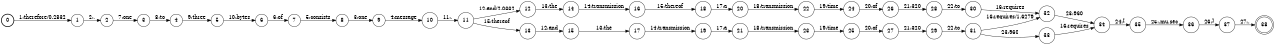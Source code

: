 digraph FST {
rankdir = LR;
size = "8.5,11";
label = "";
center = 1;
orientation = Portrait;
ranksep = "0.4";
nodesep = "0.25";
0 [label = "0", shape = circle, style = bold, fontsize = 14]
	0 -> 1 [label = "1:therefore/0.2832", fontsize = 14];
1 [label = "1", shape = circle, style = solid, fontsize = 14]
	1 -> 2 [label = "2:,", fontsize = 14];
2 [label = "2", shape = circle, style = solid, fontsize = 14]
	2 -> 3 [label = "7:one", fontsize = 14];
3 [label = "3", shape = circle, style = solid, fontsize = 14]
	3 -> 4 [label = "8:to", fontsize = 14];
4 [label = "4", shape = circle, style = solid, fontsize = 14]
	4 -> 5 [label = "9:three", fontsize = 14];
5 [label = "5", shape = circle, style = solid, fontsize = 14]
	5 -> 6 [label = "10:bytes", fontsize = 14];
6 [label = "6", shape = circle, style = solid, fontsize = 14]
	6 -> 7 [label = "6:of", fontsize = 14];
7 [label = "7", shape = circle, style = solid, fontsize = 14]
	7 -> 8 [label = "5:consists", fontsize = 14];
8 [label = "8", shape = circle, style = solid, fontsize = 14]
	8 -> 9 [label = "3:one", fontsize = 14];
9 [label = "9", shape = circle, style = solid, fontsize = 14]
	9 -> 10 [label = "4:message", fontsize = 14];
10 [label = "10", shape = circle, style = solid, fontsize = 14]
	10 -> 11 [label = "11:,", fontsize = 14];
11 [label = "11", shape = circle, style = solid, fontsize = 14]
	11 -> 12 [label = "12:and/2.0332", fontsize = 14];
	11 -> 13 [label = "15:thereof", fontsize = 14];
12 [label = "12", shape = circle, style = solid, fontsize = 14]
	12 -> 14 [label = "13:the", fontsize = 14];
13 [label = "13", shape = circle, style = solid, fontsize = 14]
	13 -> 15 [label = "12:and", fontsize = 14];
14 [label = "14", shape = circle, style = solid, fontsize = 14]
	14 -> 16 [label = "14:transmission", fontsize = 14];
15 [label = "15", shape = circle, style = solid, fontsize = 14]
	15 -> 17 [label = "13:the", fontsize = 14];
16 [label = "16", shape = circle, style = solid, fontsize = 14]
	16 -> 18 [label = "15:thereof", fontsize = 14];
17 [label = "17", shape = circle, style = solid, fontsize = 14]
	17 -> 19 [label = "14:transmission", fontsize = 14];
18 [label = "18", shape = circle, style = solid, fontsize = 14]
	18 -> 20 [label = "17:a", fontsize = 14];
19 [label = "19", shape = circle, style = solid, fontsize = 14]
	19 -> 21 [label = "17:a", fontsize = 14];
20 [label = "20", shape = circle, style = solid, fontsize = 14]
	20 -> 22 [label = "18:transmission", fontsize = 14];
21 [label = "21", shape = circle, style = solid, fontsize = 14]
	21 -> 23 [label = "18:transmission", fontsize = 14];
22 [label = "22", shape = circle, style = solid, fontsize = 14]
	22 -> 24 [label = "19:time", fontsize = 14];
23 [label = "23", shape = circle, style = solid, fontsize = 14]
	23 -> 25 [label = "19:time", fontsize = 14];
24 [label = "24", shape = circle, style = solid, fontsize = 14]
	24 -> 26 [label = "20:of", fontsize = 14];
25 [label = "25", shape = circle, style = solid, fontsize = 14]
	25 -> 27 [label = "20:of", fontsize = 14];
26 [label = "26", shape = circle, style = solid, fontsize = 14]
	26 -> 28 [label = "21:320", fontsize = 14];
27 [label = "27", shape = circle, style = solid, fontsize = 14]
	27 -> 29 [label = "21:320", fontsize = 14];
28 [label = "28", shape = circle, style = solid, fontsize = 14]
	28 -> 30 [label = "22:to", fontsize = 14];
29 [label = "29", shape = circle, style = solid, fontsize = 14]
	29 -> 31 [label = "22:to", fontsize = 14];
30 [label = "30", shape = circle, style = solid, fontsize = 14]
	30 -> 32 [label = "16:requires", fontsize = 14];
31 [label = "31", shape = circle, style = solid, fontsize = 14]
	31 -> 32 [label = "16:requires/1.6279", fontsize = 14];
	31 -> 33 [label = "23:960", fontsize = 14];
32 [label = "32", shape = circle, style = solid, fontsize = 14]
	32 -> 34 [label = "23:960", fontsize = 14];
33 [label = "33", shape = circle, style = solid, fontsize = 14]
	33 -> 34 [label = "16:requires", fontsize = 14];
34 [label = "34", shape = circle, style = solid, fontsize = 14]
	34 -> 35 [label = "24:&#91;", fontsize = 14];
35 [label = "35", shape = circle, style = solid, fontsize = 14]
	35 -> 36 [label = "25:.mu.sec", fontsize = 14];
36 [label = "36", shape = circle, style = solid, fontsize = 14]
	36 -> 37 [label = "26:&#93;", fontsize = 14];
37 [label = "37", shape = circle, style = solid, fontsize = 14]
	37 -> 38 [label = "27:.", fontsize = 14];
38 [label = "38", shape = doublecircle, style = solid, fontsize = 14]
}
